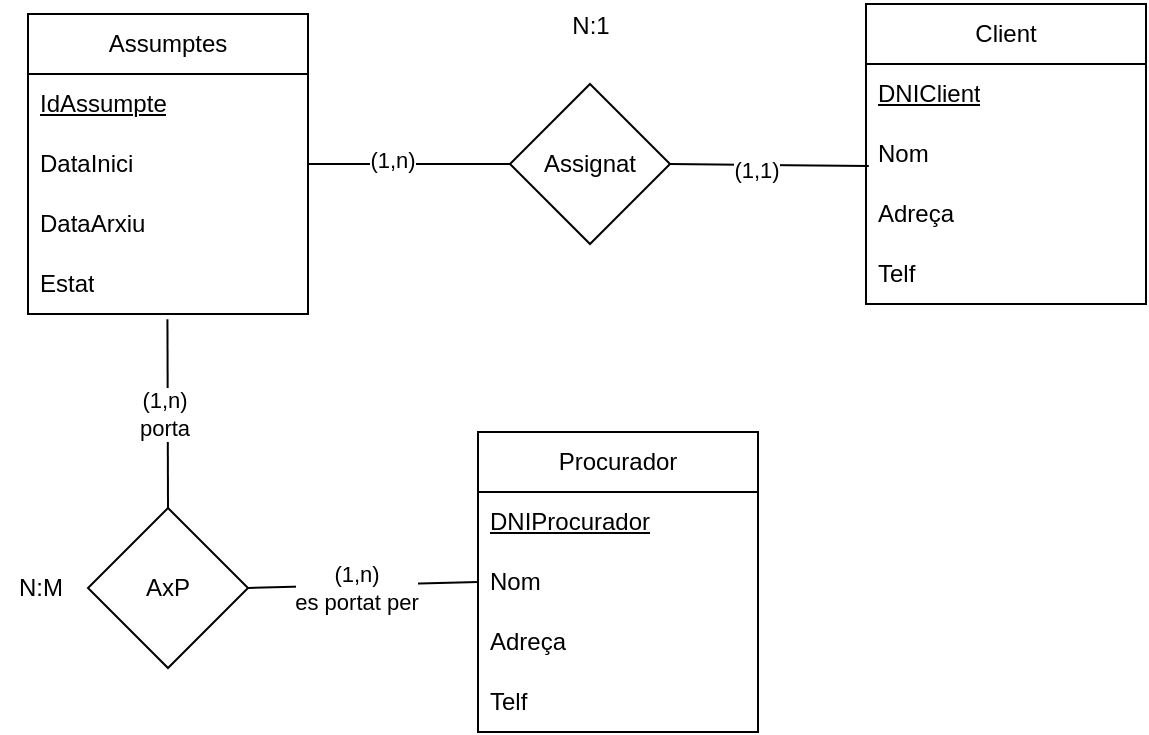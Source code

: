 <mxfile version="24.8.3">
  <diagram name="Page-1" id="OVWTgwDOBZlbvX_xN_ZS">
    <mxGraphModel dx="1434" dy="782" grid="0" gridSize="10" guides="1" tooltips="1" connect="1" arrows="1" fold="1" page="1" pageScale="1" pageWidth="850" pageHeight="1100" math="0" shadow="0">
      <root>
        <mxCell id="0" />
        <mxCell id="1" parent="0" />
        <mxCell id="ERAgDpDxm6wKHiUxQbQV-1" value="Assumptes" style="swimlane;fontStyle=0;childLayout=stackLayout;horizontal=1;startSize=30;horizontalStack=0;resizeParent=1;resizeParentMax=0;resizeLast=0;collapsible=1;marginBottom=0;whiteSpace=wrap;html=1;" parent="1" vertex="1">
          <mxGeometry x="97" y="107" width="140" height="150" as="geometry" />
        </mxCell>
        <mxCell id="ERAgDpDxm6wKHiUxQbQV-2" value="IdAssumpte" style="text;strokeColor=none;fillColor=none;align=left;verticalAlign=middle;spacingLeft=4;spacingRight=4;overflow=hidden;points=[[0,0.5],[1,0.5]];portConstraint=eastwest;rotatable=0;whiteSpace=wrap;html=1;fontStyle=4" parent="ERAgDpDxm6wKHiUxQbQV-1" vertex="1">
          <mxGeometry y="30" width="140" height="30" as="geometry" />
        </mxCell>
        <mxCell id="ERAgDpDxm6wKHiUxQbQV-4" value="DataInici" style="text;strokeColor=none;fillColor=none;align=left;verticalAlign=middle;spacingLeft=4;spacingRight=4;overflow=hidden;points=[[0,0.5],[1,0.5]];portConstraint=eastwest;rotatable=0;whiteSpace=wrap;html=1;" parent="ERAgDpDxm6wKHiUxQbQV-1" vertex="1">
          <mxGeometry y="60" width="140" height="30" as="geometry" />
        </mxCell>
        <mxCell id="ERAgDpDxm6wKHiUxQbQV-5" value="DataArxiu" style="text;strokeColor=none;fillColor=none;align=left;verticalAlign=middle;spacingLeft=4;spacingRight=4;overflow=hidden;points=[[0,0.5],[1,0.5]];portConstraint=eastwest;rotatable=0;whiteSpace=wrap;html=1;" parent="ERAgDpDxm6wKHiUxQbQV-1" vertex="1">
          <mxGeometry y="90" width="140" height="30" as="geometry" />
        </mxCell>
        <mxCell id="ERAgDpDxm6wKHiUxQbQV-6" value="Estat" style="text;strokeColor=none;fillColor=none;align=left;verticalAlign=middle;spacingLeft=4;spacingRight=4;overflow=hidden;points=[[0,0.5],[1,0.5]];portConstraint=eastwest;rotatable=0;whiteSpace=wrap;html=1;" parent="ERAgDpDxm6wKHiUxQbQV-1" vertex="1">
          <mxGeometry y="120" width="140" height="30" as="geometry" />
        </mxCell>
        <mxCell id="ERAgDpDxm6wKHiUxQbQV-7" value="Client" style="swimlane;fontStyle=0;childLayout=stackLayout;horizontal=1;startSize=30;horizontalStack=0;resizeParent=1;resizeParentMax=0;resizeLast=0;collapsible=1;marginBottom=0;whiteSpace=wrap;html=1;" parent="1" vertex="1">
          <mxGeometry x="516" y="102" width="140" height="150" as="geometry" />
        </mxCell>
        <mxCell id="ERAgDpDxm6wKHiUxQbQV-8" value="&lt;u&gt;DNIClient&lt;/u&gt;" style="text;strokeColor=none;fillColor=none;align=left;verticalAlign=middle;spacingLeft=4;spacingRight=4;overflow=hidden;points=[[0,0.5],[1,0.5]];portConstraint=eastwest;rotatable=0;whiteSpace=wrap;html=1;fontStyle=4" parent="ERAgDpDxm6wKHiUxQbQV-7" vertex="1">
          <mxGeometry y="30" width="140" height="30" as="geometry" />
        </mxCell>
        <mxCell id="ERAgDpDxm6wKHiUxQbQV-9" value="Nom" style="text;strokeColor=none;fillColor=none;align=left;verticalAlign=middle;spacingLeft=4;spacingRight=4;overflow=hidden;points=[[0,0.5],[1,0.5]];portConstraint=eastwest;rotatable=0;whiteSpace=wrap;html=1;" parent="ERAgDpDxm6wKHiUxQbQV-7" vertex="1">
          <mxGeometry y="60" width="140" height="30" as="geometry" />
        </mxCell>
        <mxCell id="ERAgDpDxm6wKHiUxQbQV-10" value="Adreça" style="text;strokeColor=none;fillColor=none;align=left;verticalAlign=middle;spacingLeft=4;spacingRight=4;overflow=hidden;points=[[0,0.5],[1,0.5]];portConstraint=eastwest;rotatable=0;whiteSpace=wrap;html=1;" parent="ERAgDpDxm6wKHiUxQbQV-7" vertex="1">
          <mxGeometry y="90" width="140" height="30" as="geometry" />
        </mxCell>
        <mxCell id="ERAgDpDxm6wKHiUxQbQV-11" value="Telf" style="text;strokeColor=none;fillColor=none;align=left;verticalAlign=middle;spacingLeft=4;spacingRight=4;overflow=hidden;points=[[0,0.5],[1,0.5]];portConstraint=eastwest;rotatable=0;whiteSpace=wrap;html=1;" parent="ERAgDpDxm6wKHiUxQbQV-7" vertex="1">
          <mxGeometry y="120" width="140" height="30" as="geometry" />
        </mxCell>
        <mxCell id="ERAgDpDxm6wKHiUxQbQV-12" value="Procurador" style="swimlane;fontStyle=0;childLayout=stackLayout;horizontal=1;startSize=30;horizontalStack=0;resizeParent=1;resizeParentMax=0;resizeLast=0;collapsible=1;marginBottom=0;whiteSpace=wrap;html=1;" parent="1" vertex="1">
          <mxGeometry x="322" y="316" width="140" height="150" as="geometry" />
        </mxCell>
        <mxCell id="ERAgDpDxm6wKHiUxQbQV-13" value="DNIProcurador" style="text;strokeColor=none;fillColor=none;align=left;verticalAlign=middle;spacingLeft=4;spacingRight=4;overflow=hidden;points=[[0,0.5],[1,0.5]];portConstraint=eastwest;rotatable=0;whiteSpace=wrap;html=1;fontStyle=4" parent="ERAgDpDxm6wKHiUxQbQV-12" vertex="1">
          <mxGeometry y="30" width="140" height="30" as="geometry" />
        </mxCell>
        <mxCell id="ERAgDpDxm6wKHiUxQbQV-14" value="Nom" style="text;strokeColor=none;fillColor=none;align=left;verticalAlign=middle;spacingLeft=4;spacingRight=4;overflow=hidden;points=[[0,0.5],[1,0.5]];portConstraint=eastwest;rotatable=0;whiteSpace=wrap;html=1;" parent="ERAgDpDxm6wKHiUxQbQV-12" vertex="1">
          <mxGeometry y="60" width="140" height="30" as="geometry" />
        </mxCell>
        <mxCell id="ERAgDpDxm6wKHiUxQbQV-15" value="Adreça" style="text;strokeColor=none;fillColor=none;align=left;verticalAlign=middle;spacingLeft=4;spacingRight=4;overflow=hidden;points=[[0,0.5],[1,0.5]];portConstraint=eastwest;rotatable=0;whiteSpace=wrap;html=1;" parent="ERAgDpDxm6wKHiUxQbQV-12" vertex="1">
          <mxGeometry y="90" width="140" height="30" as="geometry" />
        </mxCell>
        <mxCell id="ERAgDpDxm6wKHiUxQbQV-16" value="Telf" style="text;strokeColor=none;fillColor=none;align=left;verticalAlign=middle;spacingLeft=4;spacingRight=4;overflow=hidden;points=[[0,0.5],[1,0.5]];portConstraint=eastwest;rotatable=0;whiteSpace=wrap;html=1;" parent="ERAgDpDxm6wKHiUxQbQV-12" vertex="1">
          <mxGeometry y="120" width="140" height="30" as="geometry" />
        </mxCell>
        <mxCell id="ERAgDpDxm6wKHiUxQbQV-18" value="" style="endArrow=none;html=1;rounded=0;exitX=1;exitY=0.5;exitDx=0;exitDy=0;entryX=0;entryY=0.5;entryDx=0;entryDy=0;" parent="1" source="ERAgDpDxm6wKHiUxQbQV-17" target="ERAgDpDxm6wKHiUxQbQV-14" edge="1">
          <mxGeometry width="50" height="50" relative="1" as="geometry">
            <mxPoint x="351" y="295" as="sourcePoint" />
            <mxPoint x="401" y="245" as="targetPoint" />
          </mxGeometry>
        </mxCell>
        <mxCell id="ERAgDpDxm6wKHiUxQbQV-22" value="&lt;div&gt;(1,n)&lt;/div&gt;&lt;div&gt;es portat per&lt;br&gt;&lt;/div&gt;" style="edgeLabel;html=1;align=center;verticalAlign=middle;resizable=0;points=[];" parent="ERAgDpDxm6wKHiUxQbQV-18" vertex="1" connectable="0">
          <mxGeometry x="-0.063" y="-1" relative="1" as="geometry">
            <mxPoint as="offset" />
          </mxGeometry>
        </mxCell>
        <mxCell id="ERAgDpDxm6wKHiUxQbQV-19" value="" style="endArrow=none;html=1;rounded=0;exitX=0.5;exitY=0;exitDx=0;exitDy=0;entryX=0.498;entryY=1.089;entryDx=0;entryDy=0;entryPerimeter=0;" parent="1" source="ERAgDpDxm6wKHiUxQbQV-17" target="ERAgDpDxm6wKHiUxQbQV-6" edge="1">
          <mxGeometry width="50" height="50" relative="1" as="geometry">
            <mxPoint x="351" y="295" as="sourcePoint" />
            <mxPoint x="401" y="245" as="targetPoint" />
          </mxGeometry>
        </mxCell>
        <mxCell id="ERAgDpDxm6wKHiUxQbQV-20" value="&lt;div&gt;(1,n)&lt;/div&gt;&lt;div&gt;porta&lt;br&gt;&lt;/div&gt;" style="edgeLabel;html=1;align=center;verticalAlign=middle;resizable=0;points=[];" parent="ERAgDpDxm6wKHiUxQbQV-19" vertex="1" connectable="0">
          <mxGeometry x="-0.007" y="2" relative="1" as="geometry">
            <mxPoint as="offset" />
          </mxGeometry>
        </mxCell>
        <mxCell id="ERAgDpDxm6wKHiUxQbQV-24" value="" style="endArrow=none;html=1;rounded=0;entryX=0;entryY=0.5;entryDx=0;entryDy=0;exitX=1;exitY=0.5;exitDx=0;exitDy=0;" parent="1" source="ERAgDpDxm6wKHiUxQbQV-4" target="ERAgDpDxm6wKHiUxQbQV-23" edge="1">
          <mxGeometry width="50" height="50" relative="1" as="geometry">
            <mxPoint x="351" y="295" as="sourcePoint" />
            <mxPoint x="401" y="245" as="targetPoint" />
          </mxGeometry>
        </mxCell>
        <mxCell id="ERAgDpDxm6wKHiUxQbQV-29" value="(1,n)" style="edgeLabel;html=1;align=center;verticalAlign=middle;resizable=0;points=[];" parent="ERAgDpDxm6wKHiUxQbQV-24" vertex="1" connectable="0">
          <mxGeometry x="-0.181" y="2" relative="1" as="geometry">
            <mxPoint as="offset" />
          </mxGeometry>
        </mxCell>
        <mxCell id="ERAgDpDxm6wKHiUxQbQV-25" value="" style="endArrow=none;html=1;rounded=0;entryX=0.01;entryY=0.7;entryDx=0;entryDy=0;entryPerimeter=0;exitX=1;exitY=0.5;exitDx=0;exitDy=0;" parent="1" source="ERAgDpDxm6wKHiUxQbQV-23" target="ERAgDpDxm6wKHiUxQbQV-9" edge="1">
          <mxGeometry width="50" height="50" relative="1" as="geometry">
            <mxPoint x="351" y="295" as="sourcePoint" />
            <mxPoint x="401" y="245" as="targetPoint" />
          </mxGeometry>
        </mxCell>
        <mxCell id="ERAgDpDxm6wKHiUxQbQV-30" value="(1,1)" style="edgeLabel;html=1;align=center;verticalAlign=middle;resizable=0;points=[];" parent="ERAgDpDxm6wKHiUxQbQV-25" vertex="1" connectable="0">
          <mxGeometry x="-0.138" y="-2" relative="1" as="geometry">
            <mxPoint as="offset" />
          </mxGeometry>
        </mxCell>
        <mxCell id="ERAgDpDxm6wKHiUxQbQV-27" value="" style="group" parent="1" vertex="1" connectable="0">
          <mxGeometry x="83" y="354" width="124" height="80" as="geometry" />
        </mxCell>
        <mxCell id="ERAgDpDxm6wKHiUxQbQV-17" value="AxP" style="rhombus;whiteSpace=wrap;html=1;" parent="ERAgDpDxm6wKHiUxQbQV-27" vertex="1">
          <mxGeometry x="44" width="80" height="80" as="geometry" />
        </mxCell>
        <mxCell id="ERAgDpDxm6wKHiUxQbQV-26" value="N:M" style="text;html=1;align=center;verticalAlign=middle;resizable=0;points=[];autosize=1;strokeColor=none;fillColor=none;" parent="ERAgDpDxm6wKHiUxQbQV-27" vertex="1">
          <mxGeometry y="27" width="40" height="26" as="geometry" />
        </mxCell>
        <mxCell id="ERAgDpDxm6wKHiUxQbQV-32" value="" style="group" parent="1" vertex="1" connectable="0">
          <mxGeometry x="338" y="100" width="80" height="122" as="geometry" />
        </mxCell>
        <mxCell id="ERAgDpDxm6wKHiUxQbQV-23" value="Assignat" style="rhombus;whiteSpace=wrap;html=1;" parent="ERAgDpDxm6wKHiUxQbQV-32" vertex="1">
          <mxGeometry y="42" width="80" height="80" as="geometry" />
        </mxCell>
        <mxCell id="ERAgDpDxm6wKHiUxQbQV-31" value="N:1" style="text;html=1;align=center;verticalAlign=middle;resizable=0;points=[];autosize=1;strokeColor=none;fillColor=none;" parent="ERAgDpDxm6wKHiUxQbQV-32" vertex="1">
          <mxGeometry x="21.5" width="37" height="26" as="geometry" />
        </mxCell>
      </root>
    </mxGraphModel>
  </diagram>
</mxfile>
